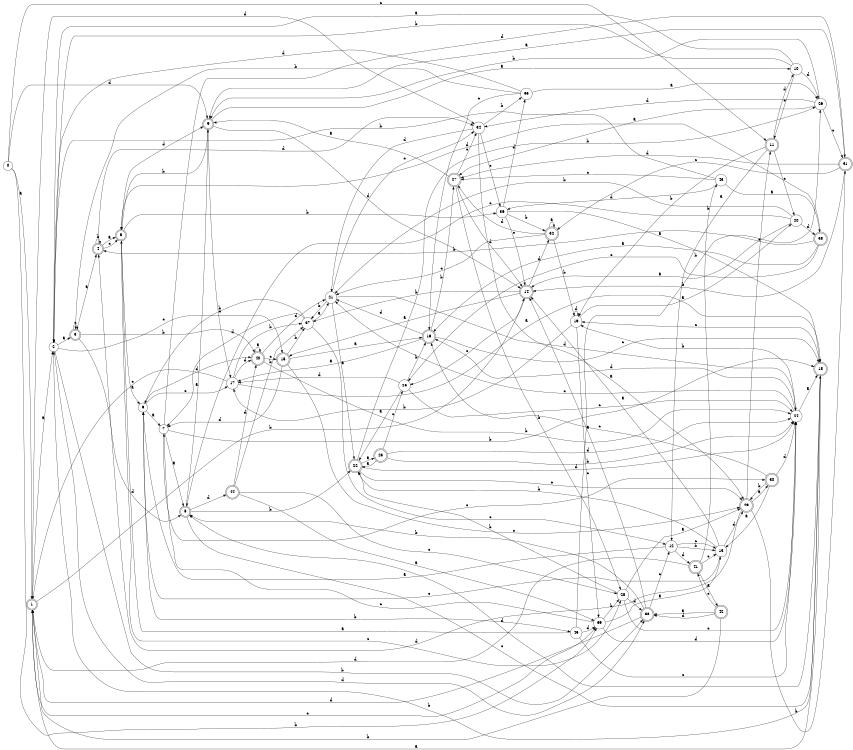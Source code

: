digraph n37_8 {
__start0 [label="" shape="none"];

rankdir=LR;
size="8,5";

s0 [style="filled", color="black", fillcolor="white" shape="circle", label="0"];
s1 [style="rounded,filled", color="black", fillcolor="white" shape="doublecircle", label="1"];
s2 [style="filled", color="black", fillcolor="white" shape="circle", label="2"];
s3 [style="rounded,filled", color="black", fillcolor="white" shape="doublecircle", label="3"];
s4 [style="rounded,filled", color="black", fillcolor="white" shape="doublecircle", label="4"];
s5 [style="rounded,filled", color="black", fillcolor="white" shape="doublecircle", label="5"];
s6 [style="filled", color="black", fillcolor="white" shape="circle", label="6"];
s7 [style="filled", color="black", fillcolor="white" shape="circle", label="7"];
s8 [style="rounded,filled", color="black", fillcolor="white" shape="doublecircle", label="8"];
s9 [style="rounded,filled", color="black", fillcolor="white" shape="doublecircle", label="9"];
s10 [style="filled", color="black", fillcolor="white" shape="circle", label="10"];
s11 [style="rounded,filled", color="black", fillcolor="white" shape="doublecircle", label="11"];
s12 [style="filled", color="black", fillcolor="white" shape="circle", label="12"];
s13 [style="filled", color="black", fillcolor="white" shape="circle", label="13"];
s14 [style="rounded,filled", color="black", fillcolor="white" shape="doublecircle", label="14"];
s15 [style="rounded,filled", color="black", fillcolor="white" shape="doublecircle", label="15"];
s16 [style="rounded,filled", color="black", fillcolor="white" shape="doublecircle", label="16"];
s17 [style="filled", color="black", fillcolor="white" shape="circle", label="17"];
s18 [style="rounded,filled", color="black", fillcolor="white" shape="doublecircle", label="18"];
s19 [style="filled", color="black", fillcolor="white" shape="circle", label="19"];
s20 [style="filled", color="black", fillcolor="white" shape="circle", label="20"];
s21 [style="filled", color="black", fillcolor="white" shape="circle", label="21"];
s22 [style="rounded,filled", color="black", fillcolor="white" shape="doublecircle", label="22"];
s23 [style="rounded,filled", color="black", fillcolor="white" shape="doublecircle", label="23"];
s24 [style="filled", color="black", fillcolor="white" shape="circle", label="24"];
s25 [style="filled", color="black", fillcolor="white" shape="circle", label="25"];
s26 [style="filled", color="black", fillcolor="white" shape="circle", label="26"];
s27 [style="rounded,filled", color="black", fillcolor="white" shape="doublecircle", label="27"];
s28 [style="filled", color="black", fillcolor="white" shape="circle", label="28"];
s29 [style="rounded,filled", color="black", fillcolor="white" shape="doublecircle", label="29"];
s30 [style="rounded,filled", color="black", fillcolor="white" shape="doublecircle", label="30"];
s31 [style="rounded,filled", color="black", fillcolor="white" shape="doublecircle", label="31"];
s32 [style="rounded,filled", color="black", fillcolor="white" shape="doublecircle", label="32"];
s33 [style="rounded,filled", color="black", fillcolor="white" shape="doublecircle", label="33"];
s34 [style="filled", color="black", fillcolor="white" shape="circle", label="34"];
s35 [style="filled", color="black", fillcolor="white" shape="circle", label="35"];
s36 [style="filled", color="black", fillcolor="white" shape="circle", label="36"];
s37 [style="filled", color="black", fillcolor="white" shape="circle", label="37"];
s38 [style="rounded,filled", color="black", fillcolor="white" shape="doublecircle", label="38"];
s39 [style="filled", color="black", fillcolor="white" shape="circle", label="39"];
s40 [style="rounded,filled", color="black", fillcolor="white" shape="doublecircle", label="40"];
s41 [style="rounded,filled", color="black", fillcolor="white" shape="doublecircle", label="41"];
s42 [style="rounded,filled", color="black", fillcolor="white" shape="doublecircle", label="42"];
s43 [style="filled", color="black", fillcolor="white" shape="circle", label="43"];
s44 [style="rounded,filled", color="black", fillcolor="white" shape="doublecircle", label="44"];
s45 [style="filled", color="black", fillcolor="white" shape="circle", label="45"];
s0 -> s1 [label="a"];
s0 -> s39 [label="b"];
s0 -> s11 [label="c"];
s0 -> s9 [label="d"];
s1 -> s2 [label="a"];
s1 -> s14 [label="b"];
s1 -> s39 [label="c"];
s1 -> s34 [label="d"];
s2 -> s3 [label="a"];
s2 -> s33 [label="b"];
s2 -> s15 [label="c"];
s2 -> s33 [label="d"];
s3 -> s4 [label="a"];
s3 -> s40 [label="b"];
s3 -> s3 [label="c"];
s3 -> s8 [label="d"];
s4 -> s5 [label="a"];
s4 -> s4 [label="b"];
s4 -> s5 [label="c"];
s4 -> s34 [label="d"];
s5 -> s6 [label="a"];
s5 -> s36 [label="b"];
s5 -> s28 [label="c"];
s5 -> s9 [label="d"];
s6 -> s7 [label="a"];
s6 -> s45 [label="b"];
s6 -> s17 [label="c"];
s6 -> s40 [label="d"];
s7 -> s8 [label="a"];
s7 -> s18 [label="b"];
s7 -> s30 [label="c"];
s7 -> s31 [label="d"];
s8 -> s9 [label="a"];
s8 -> s22 [label="b"];
s8 -> s18 [label="c"];
s8 -> s44 [label="d"];
s9 -> s10 [label="a"];
s9 -> s5 [label="b"];
s9 -> s17 [label="c"];
s9 -> s14 [label="d"];
s10 -> s2 [label="a"];
s10 -> s2 [label="b"];
s10 -> s11 [label="c"];
s10 -> s26 [label="d"];
s11 -> s12 [label="a"];
s11 -> s19 [label="b"];
s11 -> s20 [label="c"];
s11 -> s10 [label="d"];
s12 -> s6 [label="a"];
s12 -> s13 [label="b"];
s12 -> s13 [label="c"];
s12 -> s41 [label="d"];
s13 -> s14 [label="a"];
s13 -> s22 [label="b"];
s13 -> s6 [label="c"];
s13 -> s29 [label="d"];
s14 -> s15 [label="a"];
s14 -> s37 [label="b"];
s14 -> s25 [label="c"];
s14 -> s32 [label="d"];
s15 -> s16 [label="a"];
s15 -> s37 [label="b"];
s15 -> s29 [label="c"];
s15 -> s7 [label="d"];
s16 -> s17 [label="a"];
s16 -> s27 [label="b"];
s16 -> s18 [label="c"];
s16 -> s21 [label="d"];
s17 -> s18 [label="a"];
s17 -> s37 [label="b"];
s17 -> s1 [label="c"];
s17 -> s40 [label="d"];
s18 -> s1 [label="a"];
s18 -> s2 [label="b"];
s18 -> s19 [label="c"];
s18 -> s8 [label="d"];
s19 -> s20 [label="a"];
s19 -> s17 [label="b"];
s19 -> s39 [label="c"];
s19 -> s19 [label="d"];
s20 -> s14 [label="a"];
s20 -> s21 [label="b"];
s20 -> s8 [label="c"];
s20 -> s38 [label="d"];
s21 -> s22 [label="a"];
s21 -> s37 [label="b"];
s21 -> s34 [label="c"];
s21 -> s24 [label="d"];
s22 -> s23 [label="a"];
s22 -> s26 [label="b"];
s22 -> s29 [label="c"];
s22 -> s24 [label="d"];
s23 -> s22 [label="a"];
s23 -> s24 [label="b"];
s23 -> s25 [label="c"];
s23 -> s24 [label="d"];
s24 -> s18 [label="a"];
s24 -> s19 [label="b"];
s24 -> s21 [label="c"];
s24 -> s16 [label="d"];
s25 -> s22 [label="a"];
s25 -> s16 [label="b"];
s25 -> s24 [label="c"];
s25 -> s17 [label="d"];
s26 -> s27 [label="a"];
s26 -> s9 [label="b"];
s26 -> s31 [label="c"];
s26 -> s34 [label="d"];
s27 -> s9 [label="a"];
s27 -> s28 [label="b"];
s27 -> s34 [label="c"];
s27 -> s14 [label="d"];
s28 -> s29 [label="a"];
s28 -> s22 [label="b"];
s28 -> s24 [label="c"];
s28 -> s33 [label="d"];
s29 -> s30 [label="a"];
s29 -> s31 [label="b"];
s29 -> s11 [label="c"];
s29 -> s4 [label="d"];
s30 -> s13 [label="a"];
s30 -> s29 [label="b"];
s30 -> s16 [label="c"];
s30 -> s24 [label="d"];
s31 -> s9 [label="a"];
s31 -> s14 [label="b"];
s31 -> s32 [label="c"];
s31 -> s27 [label="d"];
s32 -> s32 [label="a"];
s32 -> s19 [label="b"];
s32 -> s21 [label="c"];
s32 -> s27 [label="d"];
s33 -> s14 [label="a"];
s33 -> s8 [label="b"];
s33 -> s12 [label="c"];
s33 -> s1 [label="d"];
s34 -> s29 [label="a"];
s34 -> s35 [label="b"];
s34 -> s36 [label="c"];
s34 -> s21 [label="d"];
s35 -> s26 [label="a"];
s35 -> s3 [label="b"];
s35 -> s16 [label="c"];
s35 -> s2 [label="d"];
s36 -> s18 [label="a"];
s36 -> s32 [label="b"];
s36 -> s14 [label="c"];
s36 -> s35 [label="d"];
s37 -> s21 [label="a"];
s37 -> s6 [label="b"];
s37 -> s12 [label="c"];
s37 -> s7 [label="d"];
s38 -> s16 [label="a"];
s38 -> s4 [label="b"];
s38 -> s25 [label="c"];
s38 -> s5 [label="d"];
s39 -> s13 [label="a"];
s39 -> s28 [label="b"];
s39 -> s7 [label="c"];
s39 -> s24 [label="d"];
s40 -> s40 [label="a"];
s40 -> s24 [label="b"];
s40 -> s15 [label="c"];
s40 -> s21 [label="d"];
s41 -> s42 [label="a"];
s41 -> s43 [label="b"];
s41 -> s13 [label="c"];
s41 -> s1 [label="d"];
s42 -> s33 [label="a"];
s42 -> s1 [label="b"];
s42 -> s41 [label="c"];
s42 -> s33 [label="d"];
s43 -> s38 [label="a"];
s43 -> s2 [label="b"];
s43 -> s27 [label="c"];
s43 -> s36 [label="d"];
s44 -> s39 [label="a"];
s44 -> s37 [label="b"];
s44 -> s28 [label="c"];
s44 -> s40 [label="d"];
s45 -> s5 [label="a"];
s45 -> s26 [label="b"];
s45 -> s24 [label="c"];
s45 -> s39 [label="d"];

}